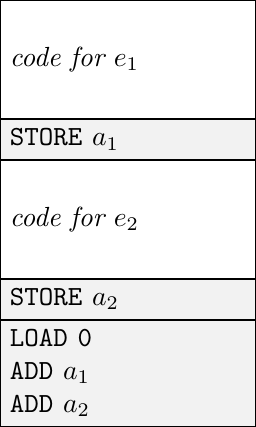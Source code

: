 \documentclass[tikz]{standalone}
\usetikzlibrary{calc, positioning, arrows.meta}
\begin{document}
\tikzset{
  placeholder/.style = {
    draw,
    rectangle,
    text width=3cm,
    minimum height=1.5cm,
    font=\itshape
   },
  asm/.style = {
    draw,
    rectangle,
    text width=3cm,
    fill=black!5,
    font=\ttfamily
  },
  next/.style = {
    placeholder,
    minimum height=1cm,
    dashed,
  },
  label/.style = {
    font=\ttfamily,
    minimum height=0.5cm,
    minimum width=1cm,
    align=flush right,
    anchor=north east
  }
}
\begin{tikzpicture}[node distance=0cm, minimum width=2cm]
  \node[placeholder] (e1) {code for $e_1$} ;
  \node[asm, below=of e1] (store1) {STORE $a_1$};
  \node[placeholder, below=of store1] (e2) {code for $e_2$};
  \node[asm, below=of e2] (store2) {STORE $a_2$};    
  \node[asm, below=of store2] (add) {LOAD 0 \\ADD $a_1$ \\ADD $a_2$};
\end{tikzpicture}
\end{document}